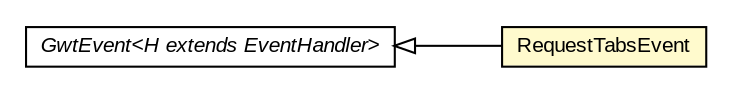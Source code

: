 #!/usr/local/bin/dot
#
# Class diagram 
# Generated by UMLGraph version R5_6-24-gf6e263 (http://www.umlgraph.org/)
#

digraph G {
	edge [fontname="arial",fontsize=10,labelfontname="arial",labelfontsize=10];
	node [fontname="arial",fontsize=10,shape=plaintext];
	nodesep=0.25;
	ranksep=0.5;
	rankdir=LR;
	// com.gwtplatform.mvp.client.RequestTabsEvent
	c444155 [label=<<table title="com.gwtplatform.mvp.client.RequestTabsEvent" border="0" cellborder="1" cellspacing="0" cellpadding="2" port="p" bgcolor="lemonChiffon" href="./RequestTabsEvent.html">
		<tr><td><table border="0" cellspacing="0" cellpadding="1">
<tr><td align="center" balign="center"> RequestTabsEvent </td></tr>
		</table></td></tr>
		</table>>, URL="./RequestTabsEvent.html", fontname="arial", fontcolor="black", fontsize=10.0];
	//com.gwtplatform.mvp.client.RequestTabsEvent extends com.google.gwt.event.shared.GwtEvent<com.gwtplatform.mvp.client.RequestTabsHandler>
	c444684:p -> c444155:p [dir=back,arrowtail=empty];
	// com.google.gwt.event.shared.GwtEvent<H extends com.google.gwt.event.shared.EventHandler>
	c444684 [label=<<table title="com.google.gwt.event.shared.GwtEvent" border="0" cellborder="1" cellspacing="0" cellpadding="2" port="p" href="http://google-web-toolkit.googlecode.com/svn/javadoc/latest/com/google/gwt/event/shared/GwtEvent.html">
		<tr><td><table border="0" cellspacing="0" cellpadding="1">
<tr><td align="center" balign="center"><font face="arial italic"> GwtEvent&lt;H extends EventHandler&gt; </font></td></tr>
		</table></td></tr>
		</table>>, URL="http://google-web-toolkit.googlecode.com/svn/javadoc/latest/com/google/gwt/event/shared/GwtEvent.html", fontname="arial", fontcolor="black", fontsize=10.0];
}

